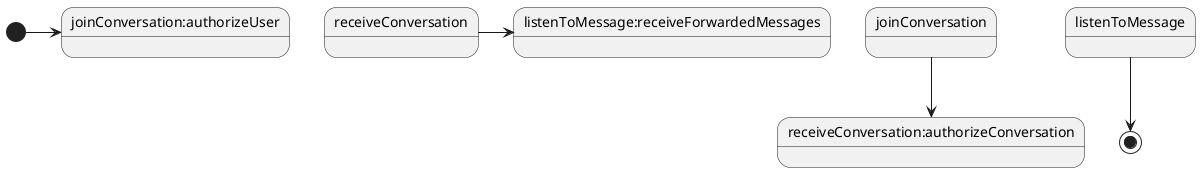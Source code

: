 @startuml




[*] -> joinConversation:authorizeUser

joinConversation --> receiveConversation:authorizeConversation

receiveConversation -> listenToMessage:receiveForwardedMessages

listenToMessage --> [*]


@enduml